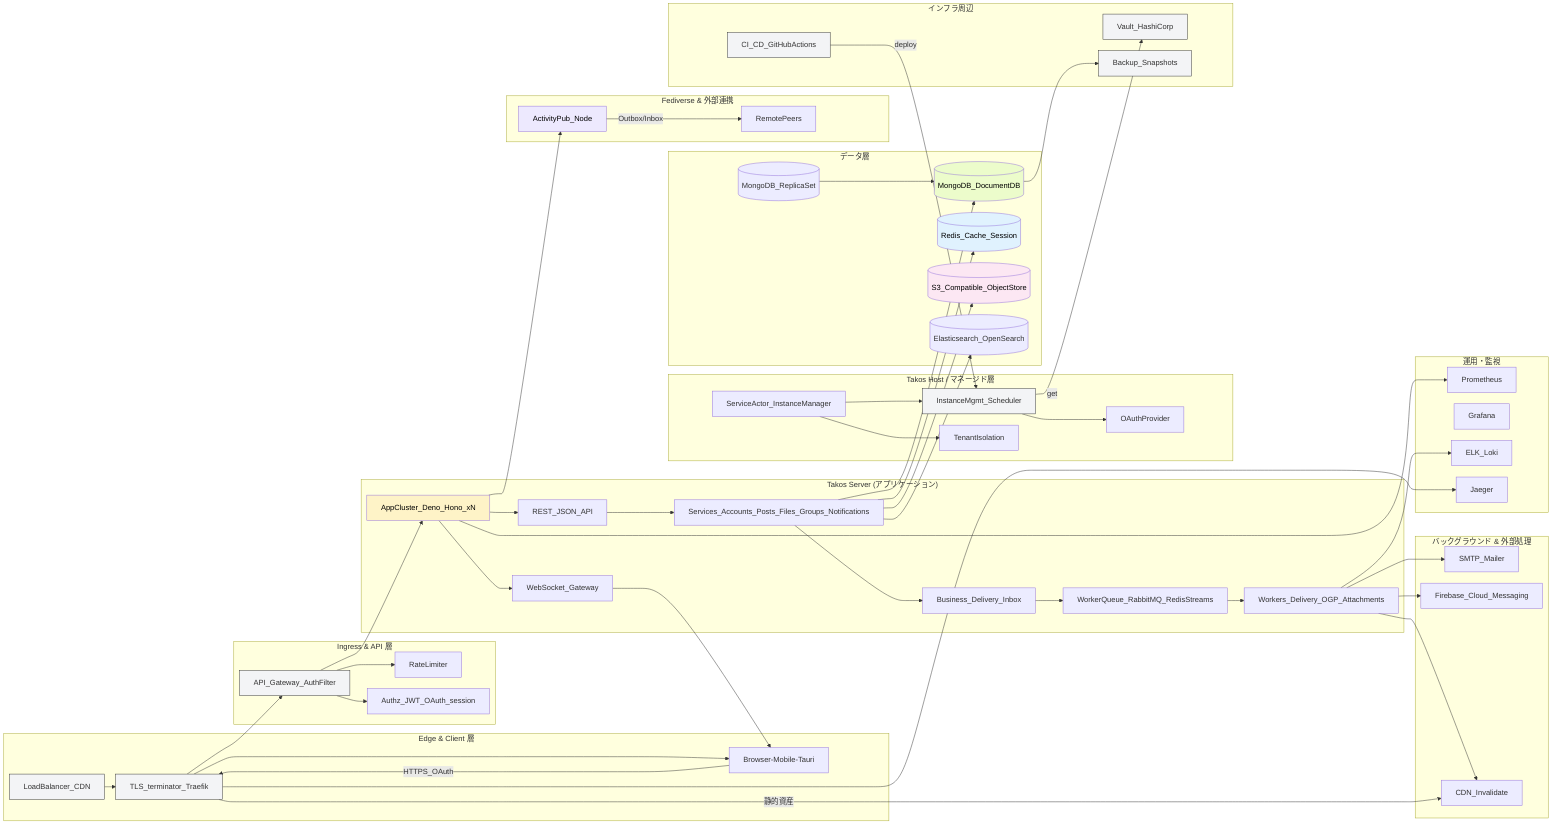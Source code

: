 %%{init: {"flowchart": {"nodeSpacing": 24, "rankSpacing": 24}, "themeVariables": {"edgeLength": 20}}}%%
flowchart LR
    %% Takos 高忠実度アーキテクチャ図
    subgraph "Edge & Client 層"
        ALB[LoadBalancer_CDN]
        ALB --> Proxy[TLS_terminator_Traefik]
        Proxy --> Client[Browser-Mobile-Tauri]
        Client -->|HTTPS_OAuth| Proxy
    end

    subgraph "Ingress & API 層"
        Proxy --> APIGW[API_Gateway_AuthFilter]
        APIGW --> RateLimiter[RateLimiter]
        APIGW --> Authz[Authz_JWT_OAuth_session]
    end

    subgraph "Takos Server (アプリケーション)"
        direction TB
        AppCluster[AppCluster_Deno_Hono_xN] --> WebSocketGW[WebSocket_Gateway]
        AppCluster --> REST[REST_JSON_API]
        REST --> Services[Services_Accounts_Posts_Files_Groups_Notifications]
        Services --> Business[Business_Delivery_Inbox]
        Business --> WorkerQueue[WorkerQueue_RabbitMQ_RedisStreams]
        WorkerQueue --> Workers[Workers_Delivery_OGP_Attachments]
    end

    subgraph "Takos Host / マネージド層"
        ServiceActor[ServiceActor_InstanceManager]
        ServiceActor --> InstanceMgmt[InstanceMgmt_Scheduler]
        InstanceMgmt --> OAuthProvider[OAuthProvider]
        ServiceActor --> TenantIsolate[TenantIsolation]
    end

    subgraph "Fediverse & 外部連携"
        ActivityPub[ActivityPub_Node]
        ActivityPub -->|Outbox/Inbox| RemotePeers[RemotePeers]
    end

    subgraph "データ層"
        DB[(MongoDB_DocumentDB)]
        DBReplica[(MongoDB_ReplicaSet)]
        Cache[(Redis_Cache_Session)]
        ObjectStore[(S3_Compatible_ObjectStore)]
        Search[(Elasticsearch_OpenSearch)]
        DBReplica --> DB
        Services --> DB
        Services --> Cache
        Services --> ObjectStore
        Services --> Search
    end

    subgraph "バックグラウンド & 外部処理"
        Workers --> Email[SMTP_Mailer]
        Workers --> Push[Firebase_Cloud_Messaging]
        Workers --> CDN[CDN_Invalidate]
    end

    subgraph "運用・監視"
        Prom[Prometheus]
        Graf[Grafana]
        Logs[ELK_Loki]
        Traces[Jaeger]
        AppCluster --> Prom
        Workers --> Logs
        Proxy --> Traces
    end

    subgraph "インフラ周辺"
        CI[CI_CD_GitHubActions]
        Vault[Vault_HashiCorp]
        Backup[Backup_Snapshots]
        CI -->|deploy| InstanceMgmt
        InstanceMgmt -->|get| Vault
        DB --> Backup
    end

    %% 主要接続
    APIGW --> AppCluster
    AppCluster --> ActivityPub
    WebSocketGW --> Client
    Proxy -->|静的資産| CDN

    %% 補助ラベル
    classDef infra fill:#f3f4f6,stroke:#333
    class ALB,Proxy,APIGW,InstanceMgmt,CI,Vault,Backup infra

    style AppCluster fill:#fef3c7,color:#000
    style DB fill:#ecfccb,color:#000
    style Cache fill:#e0f2fe,color:#000
    style ObjectStore fill:#fce7f3,color:#000
    style ActivityPub fill:#ede9fe,color:#000

    %% ノート: 矢印は主なデータフローを表します。設計によりフェデレーション、非同期配信、可観測性、バックアップ、テナント分離が明確になります。